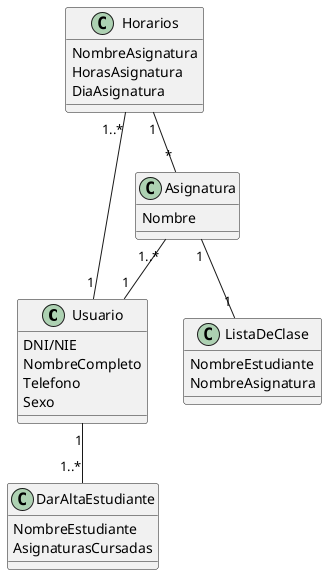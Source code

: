 @startuml Horarios
Class Usuario{
    DNI/NIE
    NombreCompleto
    Telefono
    Sexo
}
Class ListaDeClase{
    NombreEstudiante
    NombreAsignatura
}
Class Horarios{
    NombreAsignatura
    HorasAsignatura
    DiaAsignatura

}
Class Asignatura {
    Nombre
}
Class DarAltaEstudiante{
    NombreEstudiante
    AsignaturasCursadas
}


Horarios "1..*"--"1" Usuario
Horarios"1"--"*"Asignatura
Asignatura"1..*"--"1"Usuario
Usuario"1"--"1..*"DarAltaEstudiante
Asignatura"1"--"1"ListaDeClase